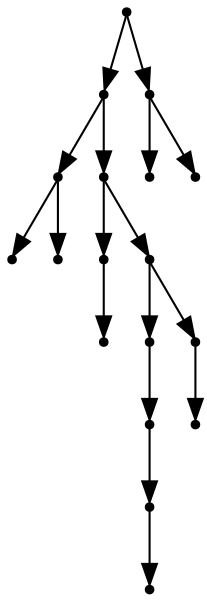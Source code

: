 digraph {
  17 [shape=point];
  13 [shape=point];
  2 [shape=point];
  0 [shape=point];
  1 [shape=point];
  12 [shape=point];
  4 [shape=point];
  3 [shape=point];
  11 [shape=point];
  8 [shape=point];
  7 [shape=point];
  6 [shape=point];
  5 [shape=point];
  10 [shape=point];
  9 [shape=point];
  16 [shape=point];
  14 [shape=point];
  15 [shape=point];
17 -> 13;
13 -> 2;
2 -> 0;
2 -> 1;
13 -> 12;
12 -> 4;
4 -> 3;
12 -> 11;
11 -> 8;
8 -> 7;
7 -> 6;
6 -> 5;
11 -> 10;
10 -> 9;
17 -> 16;
16 -> 14;
16 -> 15;
}

